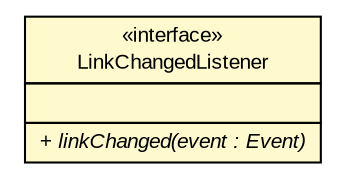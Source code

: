 #!/usr/local/bin/dot
#
# Class diagram 
# Generated by UMLGraph version R5_6-24-gf6e263 (http://www.umlgraph.org/)
#

digraph G {
	edge [fontname="arial",fontsize=10,labelfontname="arial",labelfontsize=10];
	node [fontname="arial",fontsize=10,shape=plaintext];
	nodesep=0.25;
	ranksep=0.5;
	// gov.sandia.cf.parts.widgets.LinkWidget.LinkChangedListener
	c232999 [label=<<table title="gov.sandia.cf.parts.widgets.LinkWidget.LinkChangedListener" border="0" cellborder="1" cellspacing="0" cellpadding="2" port="p" bgcolor="lemonChiffon" href="./LinkWidget.LinkChangedListener.html">
		<tr><td><table border="0" cellspacing="0" cellpadding="1">
<tr><td align="center" balign="center"> &#171;interface&#187; </td></tr>
<tr><td align="center" balign="center"> LinkChangedListener </td></tr>
		</table></td></tr>
		<tr><td><table border="0" cellspacing="0" cellpadding="1">
<tr><td align="left" balign="left">  </td></tr>
		</table></td></tr>
		<tr><td><table border="0" cellspacing="0" cellpadding="1">
<tr><td align="left" balign="left"><font face="arial italic" point-size="10.0"> + linkChanged(event : Event) </font></td></tr>
		</table></td></tr>
		</table>>, URL="./LinkWidget.LinkChangedListener.html", fontname="arial", fontcolor="black", fontsize=10.0];
}

